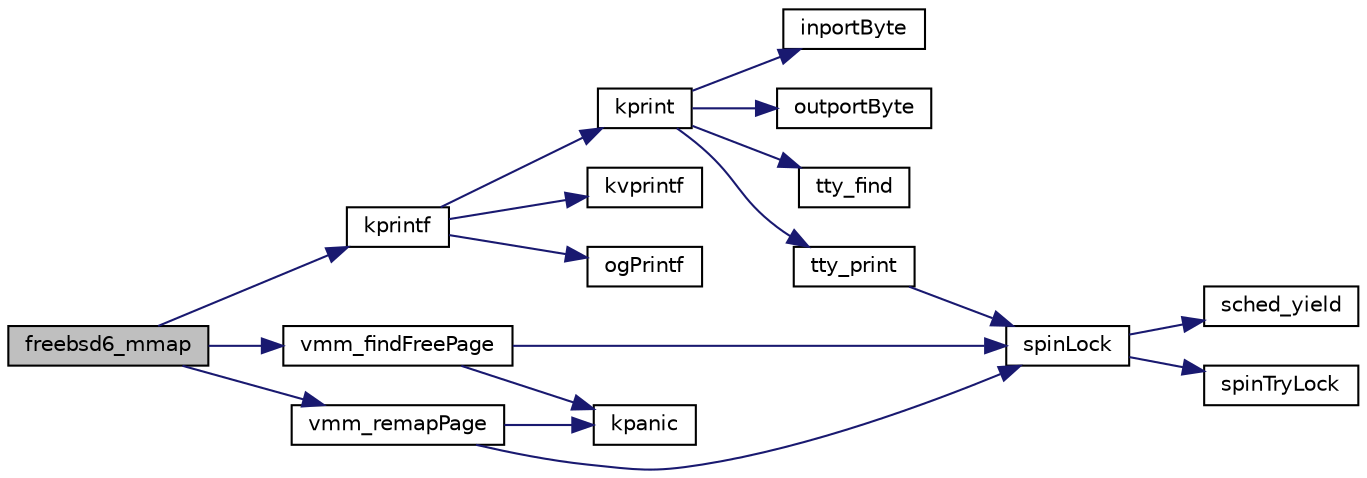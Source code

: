 digraph "freebsd6_mmap"
{
 // LATEX_PDF_SIZE
  edge [fontname="Helvetica",fontsize="10",labelfontname="Helvetica",labelfontsize="10"];
  node [fontname="Helvetica",fontsize="10",shape=record];
  rankdir="LR";
  Node1 [label="freebsd6_mmap",height=0.2,width=0.4,color="black", fillcolor="grey75", style="filled", fontcolor="black",tooltip=" "];
  Node1 -> Node2 [color="midnightblue",fontsize="10",style="solid",fontname="Helvetica"];
  Node2 [label="kprintf",height=0.2,width=0.4,color="black", fillcolor="white", style="filled",URL="$kprintf_8h.html#a20b56810edb62a6fe59917015c30848f",tooltip=" "];
  Node2 -> Node3 [color="midnightblue",fontsize="10",style="solid",fontname="Helvetica"];
  Node3 [label="kprint",height=0.2,width=0.4,color="black", fillcolor="white", style="filled",URL="$video_8h.html#a5429378b96a24fadfd2d1f8d777eb95a",tooltip=" "];
  Node3 -> Node4 [color="midnightblue",fontsize="10",style="solid",fontname="Helvetica"];
  Node4 [label="inportByte",height=0.2,width=0.4,color="black", fillcolor="white", style="filled",URL="$io_8h.html#a77b934268de1b3ecdcf3f275413b3108",tooltip="input one byte from specified port"];
  Node3 -> Node5 [color="midnightblue",fontsize="10",style="solid",fontname="Helvetica"];
  Node5 [label="outportByte",height=0.2,width=0.4,color="black", fillcolor="white", style="filled",URL="$io_8h.html#a8acc1a06073db2e7b92ffbd00fbd0cf1",tooltip="outputut one byte to specified port"];
  Node3 -> Node6 [color="midnightblue",fontsize="10",style="solid",fontname="Helvetica"];
  Node6 [label="tty_find",height=0.2,width=0.4,color="black", fillcolor="white", style="filled",URL="$tty_8h.html#a4f96ccac7e60296ef496008d8cbed0ff",tooltip=" "];
  Node3 -> Node7 [color="midnightblue",fontsize="10",style="solid",fontname="Helvetica"];
  Node7 [label="tty_print",height=0.2,width=0.4,color="black", fillcolor="white", style="filled",URL="$tty_8h.html#ad96f57a7c113d3cfa76ee5fed6de33c0",tooltip=" "];
  Node7 -> Node8 [color="midnightblue",fontsize="10",style="solid",fontname="Helvetica"];
  Node8 [label="spinLock",height=0.2,width=0.4,color="black", fillcolor="white", style="filled",URL="$armv6_2spinlock_8c.html#a71f03d2ba55111c715b6068254847a53",tooltip=" "];
  Node8 -> Node9 [color="midnightblue",fontsize="10",style="solid",fontname="Helvetica"];
  Node9 [label="sched_yield",height=0.2,width=0.4,color="black", fillcolor="white", style="filled",URL="$armv6_2sched_8c.html#a08933fe6d593a1c78b9080359f15a0b7",tooltip=" "];
  Node8 -> Node10 [color="midnightblue",fontsize="10",style="solid",fontname="Helvetica"];
  Node10 [label="spinTryLock",height=0.2,width=0.4,color="black", fillcolor="white", style="filled",URL="$armv6_2spinlock_8c.html#a740766af5da58616f700fffab6768a78",tooltip=" "];
  Node2 -> Node11 [color="midnightblue",fontsize="10",style="solid",fontname="Helvetica"];
  Node11 [label="kvprintf",height=0.2,width=0.4,color="black", fillcolor="white", style="filled",URL="$kprintf_8c.html#a3093cdac4668a4ccffdd7f77270888b7",tooltip=" "];
  Node2 -> Node12 [color="midnightblue",fontsize="10",style="solid",fontname="Helvetica"];
  Node12 [label="ogPrintf",height=0.2,width=0.4,color="black", fillcolor="white", style="filled",URL="$kprintf_8h.html#a3b4a66bf1f6583e65660f281b6014aa1",tooltip=" "];
  Node1 -> Node13 [color="midnightblue",fontsize="10",style="solid",fontname="Helvetica"];
  Node13 [label="vmm_findFreePage",height=0.2,width=0.4,color="black", fillcolor="white", style="filled",URL="$vmm_8h.html#ab8e4e189a7b1df2a03072ce5b75c89fe",tooltip=" "];
  Node13 -> Node14 [color="midnightblue",fontsize="10",style="solid",fontname="Helvetica"];
  Node14 [label="kpanic",height=0.2,width=0.4,color="black", fillcolor="white", style="filled",URL="$armv6_2kpanic_8c.html#adb9a182aa071791a306163d50d653deb",tooltip="print panic message and halt system"];
  Node13 -> Node8 [color="midnightblue",fontsize="10",style="solid",fontname="Helvetica"];
  Node1 -> Node15 [color="midnightblue",fontsize="10",style="solid",fontname="Helvetica"];
  Node15 [label="vmm_remapPage",height=0.2,width=0.4,color="black", fillcolor="white", style="filled",URL="$paging_8h.html#adea68f248df43bddee62a09d945304b0",tooltip=" "];
  Node15 -> Node14 [color="midnightblue",fontsize="10",style="solid",fontname="Helvetica"];
  Node15 -> Node8 [color="midnightblue",fontsize="10",style="solid",fontname="Helvetica"];
}
